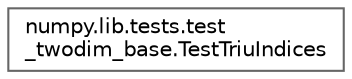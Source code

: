digraph "Graphical Class Hierarchy"
{
 // LATEX_PDF_SIZE
  bgcolor="transparent";
  edge [fontname=Helvetica,fontsize=10,labelfontname=Helvetica,labelfontsize=10];
  node [fontname=Helvetica,fontsize=10,shape=box,height=0.2,width=0.4];
  rankdir="LR";
  Node0 [id="Node000000",label="numpy.lib.tests.test\l_twodim_base.TestTriuIndices",height=0.2,width=0.4,color="grey40", fillcolor="white", style="filled",URL="$d3/dfa/classnumpy_1_1lib_1_1tests_1_1test__twodim__base_1_1TestTriuIndices.html",tooltip=" "];
}
